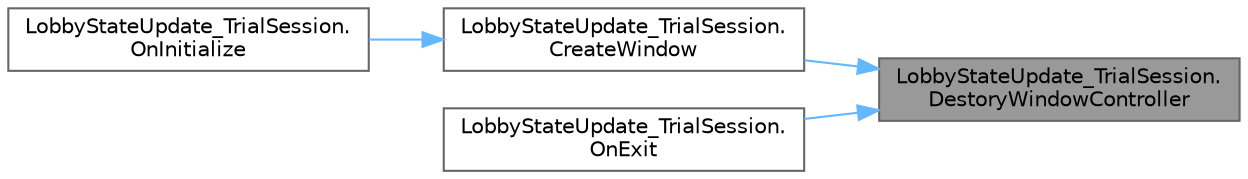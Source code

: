digraph "LobbyStateUpdate_TrialSession.DestoryWindowController"
{
 // LATEX_PDF_SIZE
  bgcolor="transparent";
  edge [fontname=Helvetica,fontsize=10,labelfontname=Helvetica,labelfontsize=10];
  node [fontname=Helvetica,fontsize=10,shape=box,height=0.2,width=0.4];
  rankdir="RL";
  Node1 [id="Node000001",label="LobbyStateUpdate_TrialSession.\lDestoryWindowController",height=0.2,width=0.4,color="gray40", fillcolor="grey60", style="filled", fontcolor="black",tooltip=" "];
  Node1 -> Node2 [id="edge1_Node000001_Node000002",dir="back",color="steelblue1",style="solid",tooltip=" "];
  Node2 [id="Node000002",label="LobbyStateUpdate_TrialSession.\lCreateWindow",height=0.2,width=0.4,color="grey40", fillcolor="white", style="filled",URL="$class_lobby_state_update___trial_session.html#a60ef72b229b6ea7f2ba25595d924060e",tooltip=" "];
  Node2 -> Node3 [id="edge2_Node000002_Node000003",dir="back",color="steelblue1",style="solid",tooltip=" "];
  Node3 [id="Node000003",label="LobbyStateUpdate_TrialSession.\lOnInitialize",height=0.2,width=0.4,color="grey40", fillcolor="white", style="filled",URL="$class_lobby_state_update___trial_session.html#a9aeb2c2f61c4f4eb9e042f378e8419f1",tooltip="初期処理"];
  Node1 -> Node4 [id="edge3_Node000001_Node000004",dir="back",color="steelblue1",style="solid",tooltip=" "];
  Node4 [id="Node000004",label="LobbyStateUpdate_TrialSession.\lOnExit",height=0.2,width=0.4,color="grey40", fillcolor="white", style="filled",URL="$class_lobby_state_update___trial_session.html#a87810ab2c5dac3e83c79d91e9eedfa72",tooltip="終了処理"];
}
